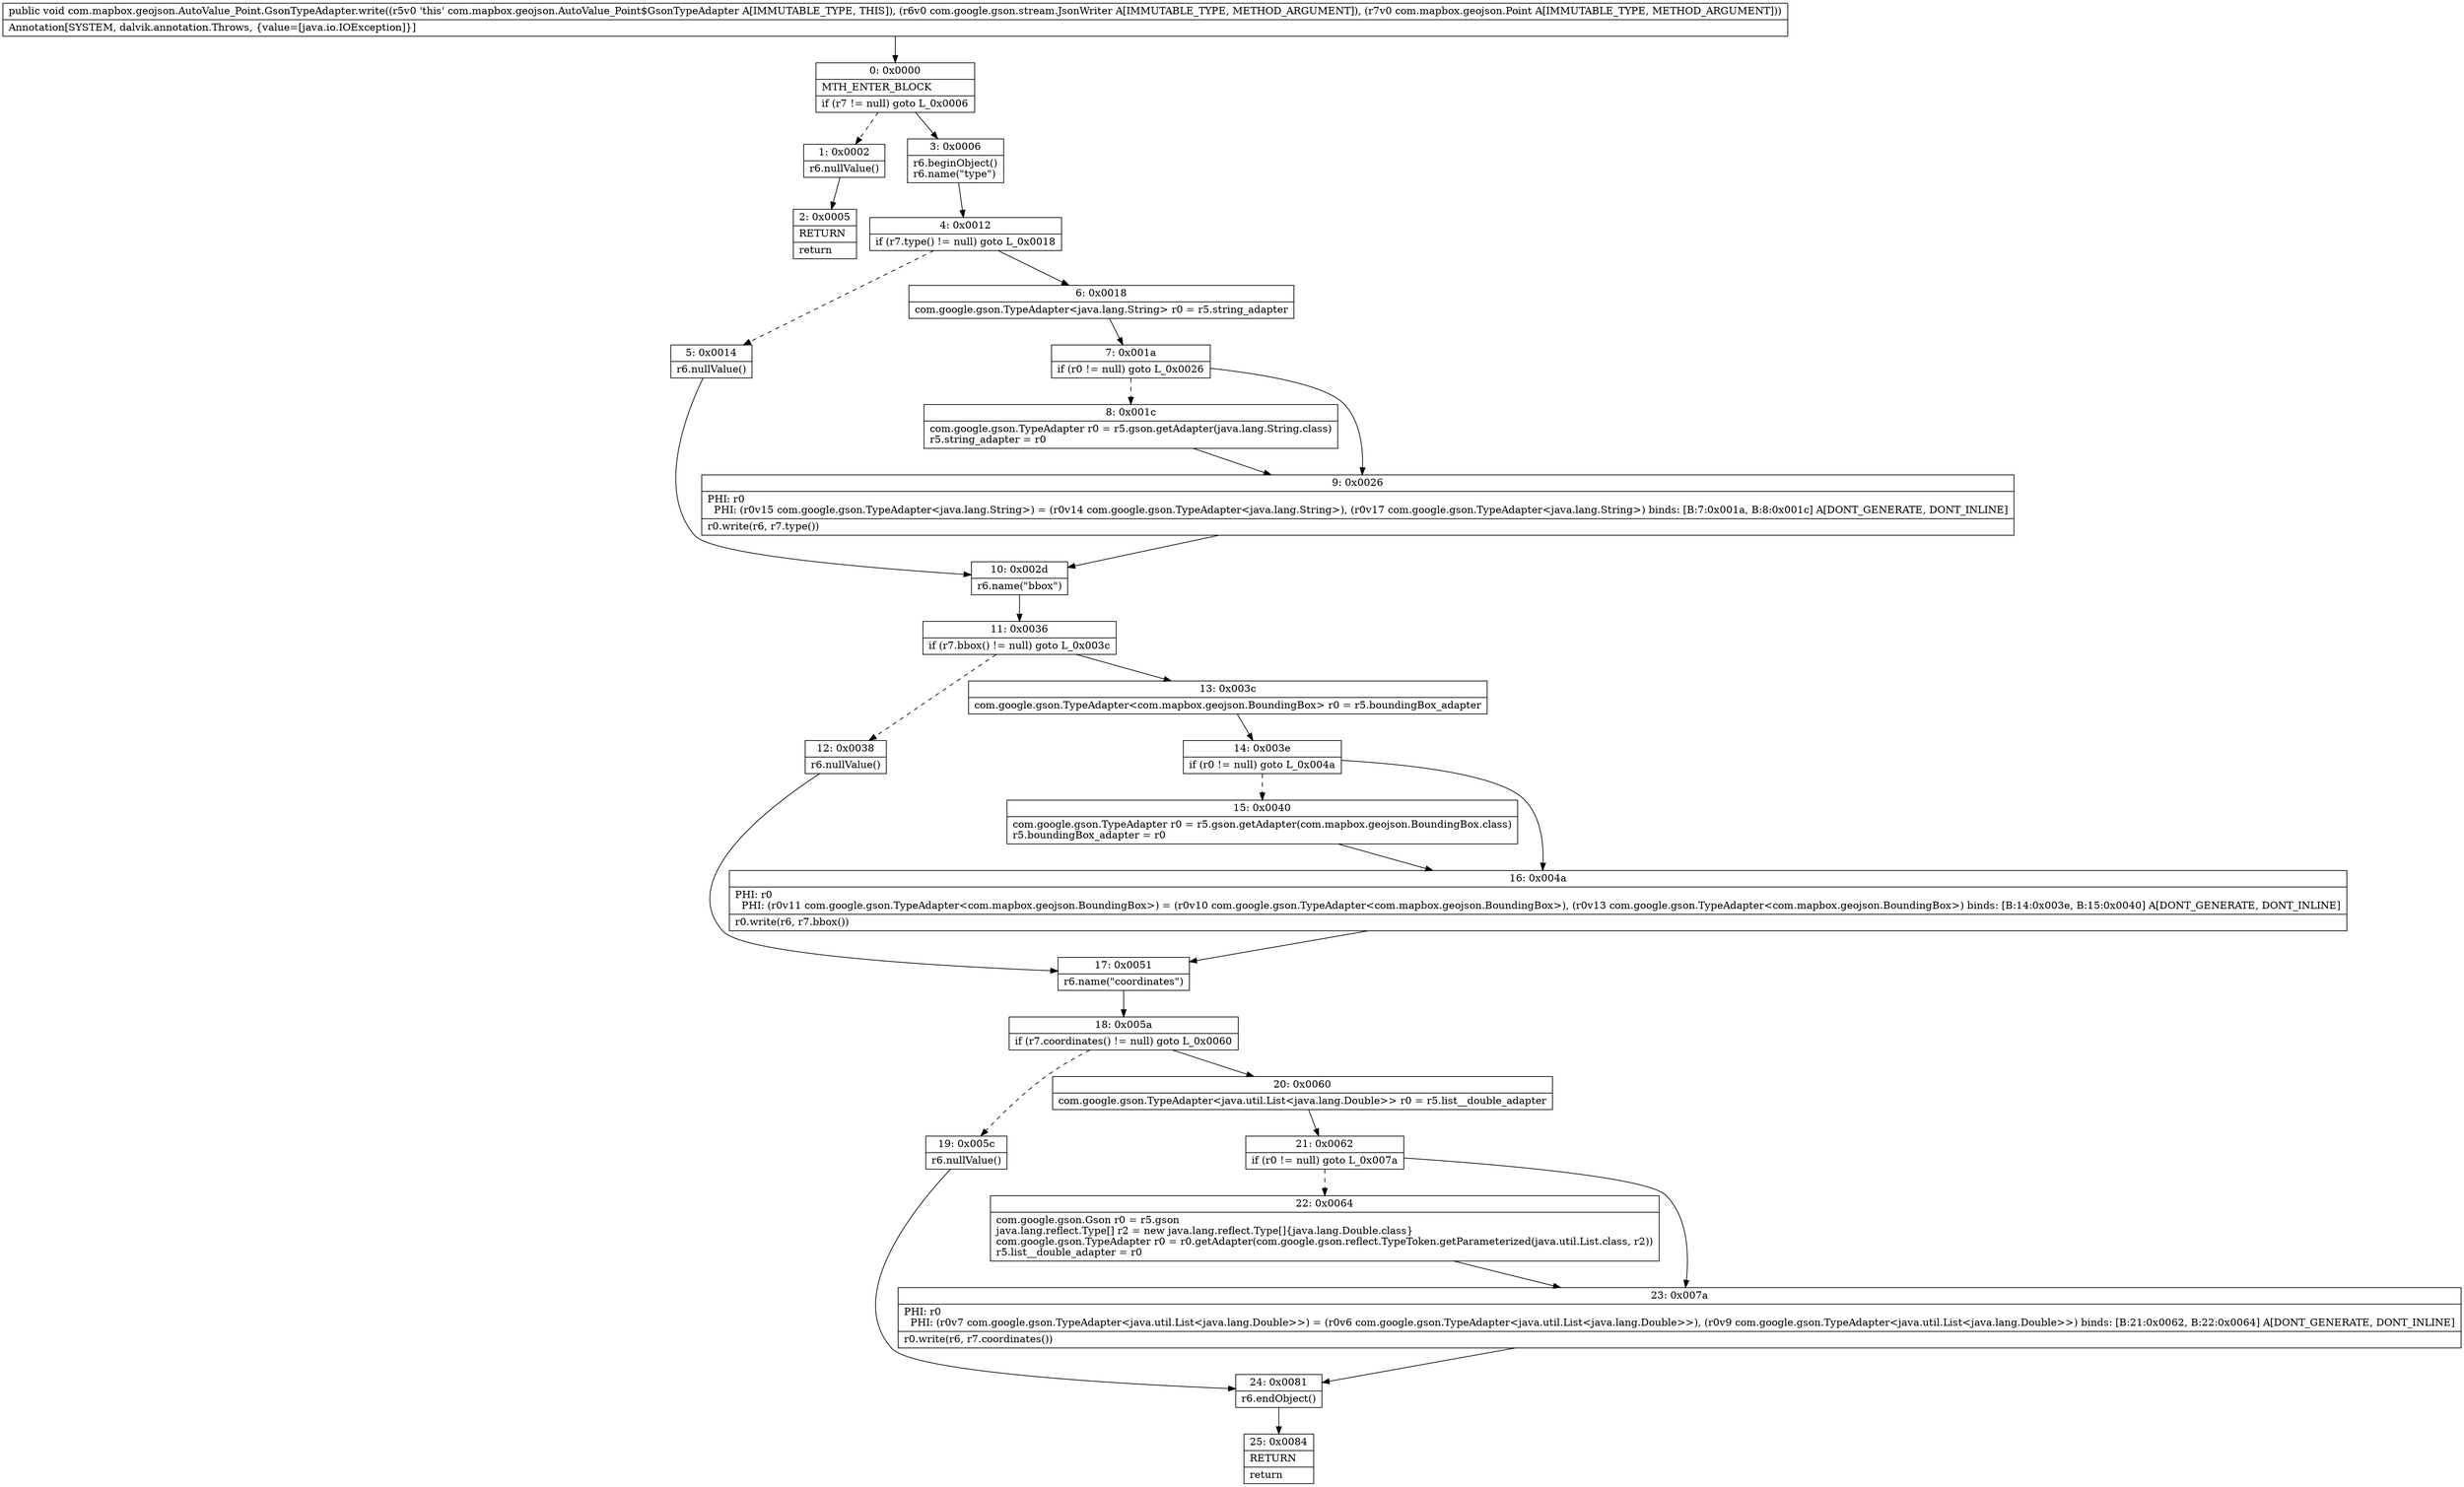 digraph "CFG forcom.mapbox.geojson.AutoValue_Point.GsonTypeAdapter.write(Lcom\/google\/gson\/stream\/JsonWriter;Lcom\/mapbox\/geojson\/Point;)V" {
Node_0 [shape=record,label="{0\:\ 0x0000|MTH_ENTER_BLOCK\l|if (r7 != null) goto L_0x0006\l}"];
Node_1 [shape=record,label="{1\:\ 0x0002|r6.nullValue()\l}"];
Node_2 [shape=record,label="{2\:\ 0x0005|RETURN\l|return\l}"];
Node_3 [shape=record,label="{3\:\ 0x0006|r6.beginObject()\lr6.name(\"type\")\l}"];
Node_4 [shape=record,label="{4\:\ 0x0012|if (r7.type() != null) goto L_0x0018\l}"];
Node_5 [shape=record,label="{5\:\ 0x0014|r6.nullValue()\l}"];
Node_6 [shape=record,label="{6\:\ 0x0018|com.google.gson.TypeAdapter\<java.lang.String\> r0 = r5.string_adapter\l}"];
Node_7 [shape=record,label="{7\:\ 0x001a|if (r0 != null) goto L_0x0026\l}"];
Node_8 [shape=record,label="{8\:\ 0x001c|com.google.gson.TypeAdapter r0 = r5.gson.getAdapter(java.lang.String.class)\lr5.string_adapter = r0\l}"];
Node_9 [shape=record,label="{9\:\ 0x0026|PHI: r0 \l  PHI: (r0v15 com.google.gson.TypeAdapter\<java.lang.String\>) = (r0v14 com.google.gson.TypeAdapter\<java.lang.String\>), (r0v17 com.google.gson.TypeAdapter\<java.lang.String\>) binds: [B:7:0x001a, B:8:0x001c] A[DONT_GENERATE, DONT_INLINE]\l|r0.write(r6, r7.type())\l}"];
Node_10 [shape=record,label="{10\:\ 0x002d|r6.name(\"bbox\")\l}"];
Node_11 [shape=record,label="{11\:\ 0x0036|if (r7.bbox() != null) goto L_0x003c\l}"];
Node_12 [shape=record,label="{12\:\ 0x0038|r6.nullValue()\l}"];
Node_13 [shape=record,label="{13\:\ 0x003c|com.google.gson.TypeAdapter\<com.mapbox.geojson.BoundingBox\> r0 = r5.boundingBox_adapter\l}"];
Node_14 [shape=record,label="{14\:\ 0x003e|if (r0 != null) goto L_0x004a\l}"];
Node_15 [shape=record,label="{15\:\ 0x0040|com.google.gson.TypeAdapter r0 = r5.gson.getAdapter(com.mapbox.geojson.BoundingBox.class)\lr5.boundingBox_adapter = r0\l}"];
Node_16 [shape=record,label="{16\:\ 0x004a|PHI: r0 \l  PHI: (r0v11 com.google.gson.TypeAdapter\<com.mapbox.geojson.BoundingBox\>) = (r0v10 com.google.gson.TypeAdapter\<com.mapbox.geojson.BoundingBox\>), (r0v13 com.google.gson.TypeAdapter\<com.mapbox.geojson.BoundingBox\>) binds: [B:14:0x003e, B:15:0x0040] A[DONT_GENERATE, DONT_INLINE]\l|r0.write(r6, r7.bbox())\l}"];
Node_17 [shape=record,label="{17\:\ 0x0051|r6.name(\"coordinates\")\l}"];
Node_18 [shape=record,label="{18\:\ 0x005a|if (r7.coordinates() != null) goto L_0x0060\l}"];
Node_19 [shape=record,label="{19\:\ 0x005c|r6.nullValue()\l}"];
Node_20 [shape=record,label="{20\:\ 0x0060|com.google.gson.TypeAdapter\<java.util.List\<java.lang.Double\>\> r0 = r5.list__double_adapter\l}"];
Node_21 [shape=record,label="{21\:\ 0x0062|if (r0 != null) goto L_0x007a\l}"];
Node_22 [shape=record,label="{22\:\ 0x0064|com.google.gson.Gson r0 = r5.gson\ljava.lang.reflect.Type[] r2 = new java.lang.reflect.Type[]\{java.lang.Double.class\}\lcom.google.gson.TypeAdapter r0 = r0.getAdapter(com.google.gson.reflect.TypeToken.getParameterized(java.util.List.class, r2))\lr5.list__double_adapter = r0\l}"];
Node_23 [shape=record,label="{23\:\ 0x007a|PHI: r0 \l  PHI: (r0v7 com.google.gson.TypeAdapter\<java.util.List\<java.lang.Double\>\>) = (r0v6 com.google.gson.TypeAdapter\<java.util.List\<java.lang.Double\>\>), (r0v9 com.google.gson.TypeAdapter\<java.util.List\<java.lang.Double\>\>) binds: [B:21:0x0062, B:22:0x0064] A[DONT_GENERATE, DONT_INLINE]\l|r0.write(r6, r7.coordinates())\l}"];
Node_24 [shape=record,label="{24\:\ 0x0081|r6.endObject()\l}"];
Node_25 [shape=record,label="{25\:\ 0x0084|RETURN\l|return\l}"];
MethodNode[shape=record,label="{public void com.mapbox.geojson.AutoValue_Point.GsonTypeAdapter.write((r5v0 'this' com.mapbox.geojson.AutoValue_Point$GsonTypeAdapter A[IMMUTABLE_TYPE, THIS]), (r6v0 com.google.gson.stream.JsonWriter A[IMMUTABLE_TYPE, METHOD_ARGUMENT]), (r7v0 com.mapbox.geojson.Point A[IMMUTABLE_TYPE, METHOD_ARGUMENT]))  | Annotation[SYSTEM, dalvik.annotation.Throws, \{value=[java.io.IOException]\}]\l}"];
MethodNode -> Node_0;
Node_0 -> Node_1[style=dashed];
Node_0 -> Node_3;
Node_1 -> Node_2;
Node_3 -> Node_4;
Node_4 -> Node_5[style=dashed];
Node_4 -> Node_6;
Node_5 -> Node_10;
Node_6 -> Node_7;
Node_7 -> Node_8[style=dashed];
Node_7 -> Node_9;
Node_8 -> Node_9;
Node_9 -> Node_10;
Node_10 -> Node_11;
Node_11 -> Node_12[style=dashed];
Node_11 -> Node_13;
Node_12 -> Node_17;
Node_13 -> Node_14;
Node_14 -> Node_15[style=dashed];
Node_14 -> Node_16;
Node_15 -> Node_16;
Node_16 -> Node_17;
Node_17 -> Node_18;
Node_18 -> Node_19[style=dashed];
Node_18 -> Node_20;
Node_19 -> Node_24;
Node_20 -> Node_21;
Node_21 -> Node_22[style=dashed];
Node_21 -> Node_23;
Node_22 -> Node_23;
Node_23 -> Node_24;
Node_24 -> Node_25;
}

